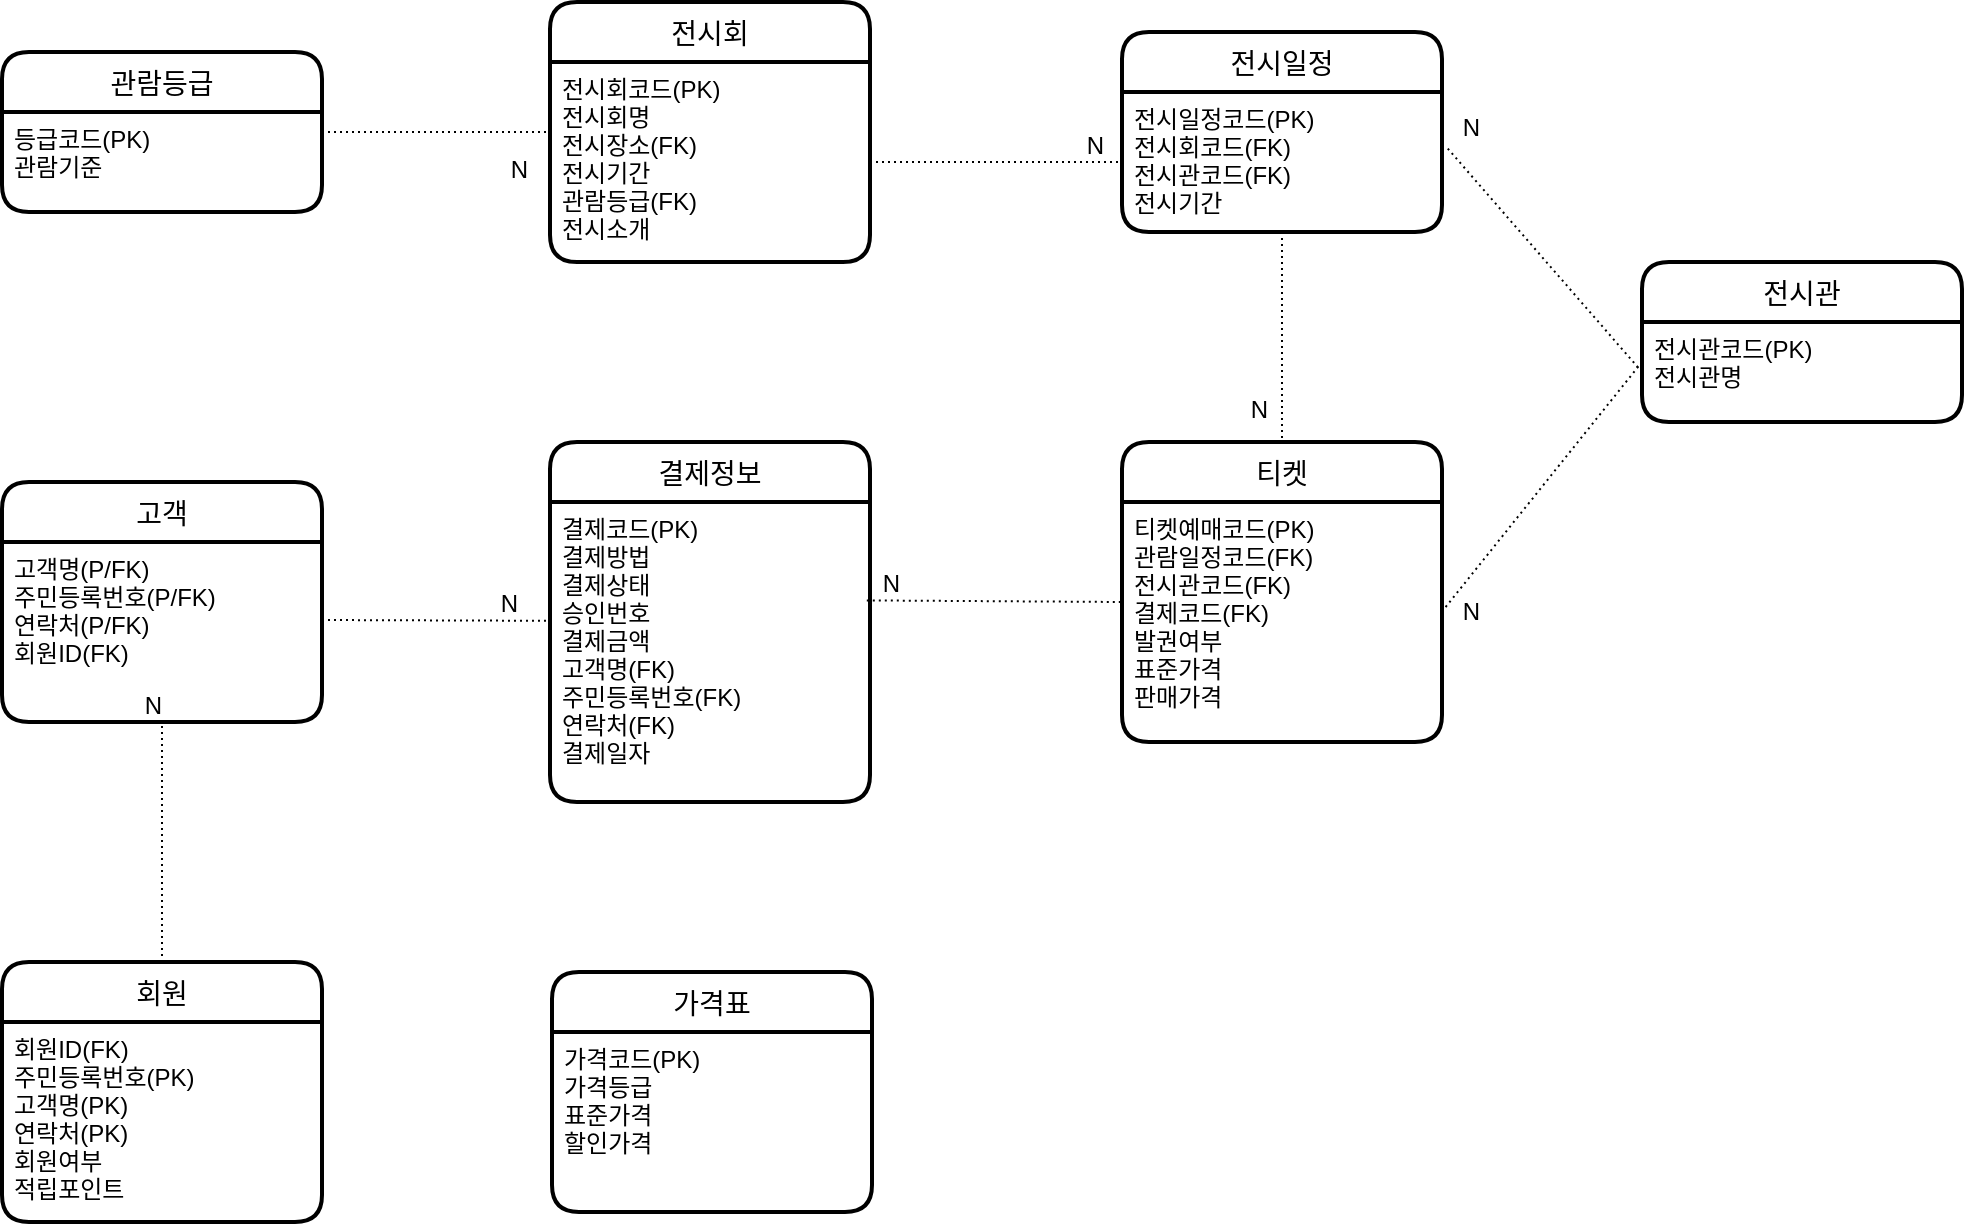 <mxfile version="14.7.6" type="github">
  <diagram id="9ud_CvthRlFBfAn6rgvB" name="Page-1">
    <mxGraphModel dx="1502" dy="635" grid="1" gridSize="10" guides="1" tooltips="1" connect="1" arrows="1" fold="1" page="1" pageScale="1" pageWidth="1169" pageHeight="827" math="0" shadow="0">
      <root>
        <mxCell id="0" />
        <mxCell id="1" parent="0" />
        <mxCell id="nTfy8VNtd-SwfBslAo3l-1" value="전시관" style="swimlane;childLayout=stackLayout;horizontal=1;startSize=30;horizontalStack=0;rounded=1;fontSize=14;fontStyle=0;strokeWidth=2;resizeParent=0;resizeLast=1;shadow=0;dashed=0;align=center;" vertex="1" parent="1">
          <mxGeometry x="970" y="230" width="160" height="80" as="geometry" />
        </mxCell>
        <mxCell id="nTfy8VNtd-SwfBslAo3l-2" value="전시관코드(PK)&#xa;전시관명" style="align=left;strokeColor=none;fillColor=none;spacingLeft=4;fontSize=12;verticalAlign=top;resizable=0;rotatable=0;part=1;" vertex="1" parent="nTfy8VNtd-SwfBslAo3l-1">
          <mxGeometry y="30" width="160" height="50" as="geometry" />
        </mxCell>
        <mxCell id="nTfy8VNtd-SwfBslAo3l-3" value="관람등급" style="swimlane;childLayout=stackLayout;horizontal=1;startSize=30;horizontalStack=0;rounded=1;fontSize=14;fontStyle=0;strokeWidth=2;resizeParent=0;resizeLast=1;shadow=0;dashed=0;align=center;" vertex="1" parent="1">
          <mxGeometry x="150" y="125" width="160" height="80" as="geometry" />
        </mxCell>
        <mxCell id="nTfy8VNtd-SwfBslAo3l-4" value="등급코드(PK)&#xa;관람기준" style="align=left;strokeColor=none;fillColor=none;spacingLeft=4;fontSize=12;verticalAlign=top;resizable=0;rotatable=0;part=1;" vertex="1" parent="nTfy8VNtd-SwfBslAo3l-3">
          <mxGeometry y="30" width="160" height="50" as="geometry" />
        </mxCell>
        <mxCell id="nTfy8VNtd-SwfBslAo3l-5" value="전시회" style="swimlane;childLayout=stackLayout;horizontal=1;startSize=30;horizontalStack=0;rounded=1;fontSize=14;fontStyle=0;strokeWidth=2;resizeParent=0;resizeLast=1;shadow=0;dashed=0;align=center;" vertex="1" parent="1">
          <mxGeometry x="424" y="100" width="160" height="130" as="geometry" />
        </mxCell>
        <mxCell id="nTfy8VNtd-SwfBslAo3l-6" value="전시회코드(PK)&#xa;전시회명&#xa;전시장소(FK)&#xa;전시기간&#xa;관람등급(FK)&#xa;전시소개" style="align=left;strokeColor=none;fillColor=none;spacingLeft=4;fontSize=12;verticalAlign=top;resizable=0;rotatable=0;part=1;" vertex="1" parent="nTfy8VNtd-SwfBslAo3l-5">
          <mxGeometry y="30" width="160" height="100" as="geometry" />
        </mxCell>
        <mxCell id="nTfy8VNtd-SwfBslAo3l-7" value="전시일정" style="swimlane;childLayout=stackLayout;horizontal=1;startSize=30;horizontalStack=0;rounded=1;fontSize=14;fontStyle=0;strokeWidth=2;resizeParent=0;resizeLast=1;shadow=0;dashed=0;align=center;" vertex="1" parent="1">
          <mxGeometry x="710" y="115" width="160" height="100" as="geometry" />
        </mxCell>
        <mxCell id="nTfy8VNtd-SwfBslAo3l-8" value="전시일정코드(PK)&#xa;전시회코드(FK)&#xa;전시관코드(FK)&#xa;전시기간" style="align=left;strokeColor=none;fillColor=none;spacingLeft=4;fontSize=12;verticalAlign=top;resizable=0;rotatable=0;part=1;" vertex="1" parent="nTfy8VNtd-SwfBslAo3l-7">
          <mxGeometry y="30" width="160" height="70" as="geometry" />
        </mxCell>
        <mxCell id="nTfy8VNtd-SwfBslAo3l-11" value="" style="endArrow=none;html=1;rounded=0;dashed=1;dashPattern=1 2;fontSize=12;entryX=0;entryY=0.5;entryDx=0;entryDy=0;" edge="1" parent="1" target="nTfy8VNtd-SwfBslAo3l-5">
          <mxGeometry relative="1" as="geometry">
            <mxPoint x="310" y="165" as="sourcePoint" />
            <mxPoint x="410" y="176" as="targetPoint" />
          </mxGeometry>
        </mxCell>
        <mxCell id="nTfy8VNtd-SwfBslAo3l-12" value="N" style="resizable=0;html=1;align=right;verticalAlign=bottom;" connectable="0" vertex="1" parent="nTfy8VNtd-SwfBslAo3l-11">
          <mxGeometry x="1" relative="1" as="geometry">
            <mxPoint x="-11" y="27" as="offset" />
          </mxGeometry>
        </mxCell>
        <mxCell id="nTfy8VNtd-SwfBslAo3l-13" value="" style="endArrow=none;html=1;rounded=0;dashed=1;dashPattern=1 2;fontSize=12;exitX=1;exitY=0.5;exitDx=0;exitDy=0;entryX=0;entryY=0.5;entryDx=0;entryDy=0;" edge="1" parent="1" source="nTfy8VNtd-SwfBslAo3l-6" target="nTfy8VNtd-SwfBslAo3l-8">
          <mxGeometry relative="1" as="geometry">
            <mxPoint x="584.0" y="172.2" as="sourcePoint" />
            <mxPoint x="690" y="174" as="targetPoint" />
          </mxGeometry>
        </mxCell>
        <mxCell id="nTfy8VNtd-SwfBslAo3l-14" value="N" style="resizable=0;html=1;align=right;verticalAlign=bottom;" connectable="0" vertex="1" parent="nTfy8VNtd-SwfBslAo3l-13">
          <mxGeometry x="1" relative="1" as="geometry">
            <mxPoint x="-9" as="offset" />
          </mxGeometry>
        </mxCell>
        <mxCell id="nTfy8VNtd-SwfBslAo3l-15" value="티켓" style="swimlane;childLayout=stackLayout;horizontal=1;startSize=30;horizontalStack=0;rounded=1;fontSize=14;fontStyle=0;strokeWidth=2;resizeParent=0;resizeLast=1;shadow=0;dashed=0;align=center;" vertex="1" parent="1">
          <mxGeometry x="710" y="320" width="160" height="150" as="geometry" />
        </mxCell>
        <mxCell id="nTfy8VNtd-SwfBslAo3l-16" value="티켓예매코드(PK)&#xa;관람일정코드(FK)&#xa;전시관코드(FK)&#xa;결제코드(FK)&#xa;발권여부&#xa;표준가격&#xa;판매가격" style="align=left;strokeColor=none;fillColor=none;spacingLeft=4;fontSize=12;verticalAlign=top;resizable=0;rotatable=0;part=1;" vertex="1" parent="nTfy8VNtd-SwfBslAo3l-15">
          <mxGeometry y="30" width="160" height="120" as="geometry" />
        </mxCell>
        <mxCell id="nTfy8VNtd-SwfBslAo3l-19" value="결제정보" style="swimlane;childLayout=stackLayout;horizontal=1;startSize=30;horizontalStack=0;rounded=1;fontSize=14;fontStyle=0;strokeWidth=2;resizeParent=0;resizeLast=1;shadow=0;dashed=0;align=center;" vertex="1" parent="1">
          <mxGeometry x="424" y="320" width="160" height="180" as="geometry" />
        </mxCell>
        <mxCell id="nTfy8VNtd-SwfBslAo3l-20" value="" style="endArrow=none;html=1;rounded=0;dashed=1;dashPattern=1 2;fontSize=12;exitX=0.99;exitY=0.328;exitDx=0;exitDy=0;exitPerimeter=0;" edge="1" parent="nTfy8VNtd-SwfBslAo3l-19" source="nTfy8VNtd-SwfBslAo3l-22">
          <mxGeometry relative="1" as="geometry">
            <mxPoint x="156" y="80" as="sourcePoint" />
            <mxPoint x="286" y="80" as="targetPoint" />
          </mxGeometry>
        </mxCell>
        <mxCell id="nTfy8VNtd-SwfBslAo3l-21" value="N" style="resizable=0;html=1;align=right;verticalAlign=bottom;" connectable="0" vertex="1" parent="nTfy8VNtd-SwfBslAo3l-20">
          <mxGeometry x="1" relative="1" as="geometry">
            <mxPoint x="-110" as="offset" />
          </mxGeometry>
        </mxCell>
        <mxCell id="nTfy8VNtd-SwfBslAo3l-22" value="결제코드(PK)&#xa;결제방법&#xa;결제상태&#xa;승인번호&#xa;결제금액&#xa;고객명(FK)&#xa;주민등록번호(FK)&#xa;연락처(FK)&#xa;결제일자" style="align=left;strokeColor=none;fillColor=none;spacingLeft=4;fontSize=12;verticalAlign=top;resizable=0;rotatable=0;part=1;" vertex="1" parent="nTfy8VNtd-SwfBslAo3l-19">
          <mxGeometry y="30" width="160" height="150" as="geometry" />
        </mxCell>
        <mxCell id="nTfy8VNtd-SwfBslAo3l-23" value="고객" style="swimlane;childLayout=stackLayout;horizontal=1;startSize=30;horizontalStack=0;rounded=1;fontSize=14;fontStyle=0;strokeWidth=2;resizeParent=0;resizeLast=1;shadow=0;dashed=0;align=center;" vertex="1" parent="1">
          <mxGeometry x="150" y="340" width="160" height="120" as="geometry" />
        </mxCell>
        <mxCell id="nTfy8VNtd-SwfBslAo3l-24" value="고객명(P/FK)&#xa;주민등록번호(P/FK)&#xa;연락처(P/FK)&#xa;회원ID(FK)" style="align=left;strokeColor=none;fillColor=none;spacingLeft=4;fontSize=12;verticalAlign=top;resizable=0;rotatable=0;part=1;" vertex="1" parent="nTfy8VNtd-SwfBslAo3l-23">
          <mxGeometry y="30" width="160" height="90" as="geometry" />
        </mxCell>
        <mxCell id="nTfy8VNtd-SwfBslAo3l-25" value="" style="endArrow=none;html=1;rounded=0;dashed=1;dashPattern=1 2;fontSize=12;entryX=-0.001;entryY=0.396;entryDx=0;entryDy=0;entryPerimeter=0;" edge="1" parent="1" target="nTfy8VNtd-SwfBslAo3l-22">
          <mxGeometry relative="1" as="geometry">
            <mxPoint x="310" y="409" as="sourcePoint" />
            <mxPoint x="430" y="407" as="targetPoint" />
          </mxGeometry>
        </mxCell>
        <mxCell id="nTfy8VNtd-SwfBslAo3l-26" value="N" style="resizable=0;html=1;align=right;verticalAlign=bottom;" connectable="0" vertex="1" parent="nTfy8VNtd-SwfBslAo3l-25">
          <mxGeometry x="1" relative="1" as="geometry">
            <mxPoint x="-15" as="offset" />
          </mxGeometry>
        </mxCell>
        <mxCell id="nTfy8VNtd-SwfBslAo3l-27" value="회원" style="swimlane;childLayout=stackLayout;horizontal=1;startSize=30;horizontalStack=0;rounded=1;fontSize=14;fontStyle=0;strokeWidth=2;resizeParent=0;resizeLast=1;shadow=0;dashed=0;align=center;" vertex="1" parent="1">
          <mxGeometry x="150" y="580" width="160" height="130" as="geometry" />
        </mxCell>
        <mxCell id="nTfy8VNtd-SwfBslAo3l-28" value="회원ID(FK)&#xa;주민등록번호(PK)&#xa;고객명(PK)&#xa;연락처(PK)&#xa;회원여부&#xa;적립포인트" style="align=left;strokeColor=none;fillColor=none;spacingLeft=4;fontSize=12;verticalAlign=top;resizable=0;rotatable=0;part=1;" vertex="1" parent="nTfy8VNtd-SwfBslAo3l-27">
          <mxGeometry y="30" width="160" height="100" as="geometry" />
        </mxCell>
        <mxCell id="nTfy8VNtd-SwfBslAo3l-29" value="" style="endArrow=none;html=1;rounded=0;dashed=1;dashPattern=1 2;fontSize=12;exitX=0.5;exitY=0;exitDx=0;exitDy=0;entryX=0.5;entryY=1;entryDx=0;entryDy=0;" edge="1" parent="1" source="nTfy8VNtd-SwfBslAo3l-27" target="nTfy8VNtd-SwfBslAo3l-24">
          <mxGeometry relative="1" as="geometry">
            <mxPoint x="230" y="550" as="sourcePoint" />
            <mxPoint x="390" y="550" as="targetPoint" />
          </mxGeometry>
        </mxCell>
        <mxCell id="nTfy8VNtd-SwfBslAo3l-30" value="N" style="resizable=0;html=1;align=right;verticalAlign=bottom;" connectable="0" vertex="1" parent="nTfy8VNtd-SwfBslAo3l-29">
          <mxGeometry x="1" relative="1" as="geometry" />
        </mxCell>
        <mxCell id="nTfy8VNtd-SwfBslAo3l-31" value="가격표" style="swimlane;childLayout=stackLayout;horizontal=1;startSize=30;horizontalStack=0;rounded=1;fontSize=14;fontStyle=0;strokeWidth=2;resizeParent=0;resizeLast=1;shadow=0;dashed=0;align=center;" vertex="1" parent="1">
          <mxGeometry x="425" y="585" width="160" height="120" as="geometry" />
        </mxCell>
        <mxCell id="nTfy8VNtd-SwfBslAo3l-32" value="가격코드(PK)&#xa;가격등급&#xa;표준가격&#xa;할인가격" style="align=left;strokeColor=none;fillColor=none;spacingLeft=4;fontSize=12;verticalAlign=top;resizable=0;rotatable=0;part=1;" vertex="1" parent="nTfy8VNtd-SwfBslAo3l-31">
          <mxGeometry y="30" width="160" height="90" as="geometry" />
        </mxCell>
        <mxCell id="nTfy8VNtd-SwfBslAo3l-33" value="" style="endArrow=none;html=1;rounded=0;dashed=1;dashPattern=1 2;entryX=1.01;entryY=0.383;entryDx=0;entryDy=0;entryPerimeter=0;exitX=0;exitY=0.5;exitDx=0;exitDy=0;" edge="1" parent="1" source="nTfy8VNtd-SwfBslAo3l-2" target="nTfy8VNtd-SwfBslAo3l-8">
          <mxGeometry relative="1" as="geometry">
            <mxPoint x="1060" y="230" as="sourcePoint" />
            <mxPoint x="1220" y="230" as="targetPoint" />
          </mxGeometry>
        </mxCell>
        <mxCell id="nTfy8VNtd-SwfBslAo3l-34" value="N" style="resizable=0;html=1;align=right;verticalAlign=bottom;" connectable="0" vertex="1" parent="nTfy8VNtd-SwfBslAo3l-33">
          <mxGeometry x="1" relative="1" as="geometry">
            <mxPoint x="18" as="offset" />
          </mxGeometry>
        </mxCell>
        <mxCell id="nTfy8VNtd-SwfBslAo3l-36" value="" style="endArrow=none;html=1;rounded=0;dashed=1;dashPattern=1 2;entryX=1.005;entryY=0.448;entryDx=0;entryDy=0;entryPerimeter=0;" edge="1" parent="1" target="nTfy8VNtd-SwfBslAo3l-16">
          <mxGeometry relative="1" as="geometry">
            <mxPoint x="970" y="280" as="sourcePoint" />
            <mxPoint x="881.6" y="181.81" as="targetPoint" />
          </mxGeometry>
        </mxCell>
        <mxCell id="nTfy8VNtd-SwfBslAo3l-37" value="N" style="resizable=0;html=1;align=right;verticalAlign=bottom;" connectable="0" vertex="1" parent="nTfy8VNtd-SwfBslAo3l-36">
          <mxGeometry x="1" relative="1" as="geometry">
            <mxPoint x="19" y="10" as="offset" />
          </mxGeometry>
        </mxCell>
        <mxCell id="nTfy8VNtd-SwfBslAo3l-38" value="" style="endArrow=none;html=1;rounded=0;dashed=1;dashPattern=1 2;entryX=0.5;entryY=0;entryDx=0;entryDy=0;exitX=0.5;exitY=1;exitDx=0;exitDy=0;" edge="1" parent="1" source="nTfy8VNtd-SwfBslAo3l-8" target="nTfy8VNtd-SwfBslAo3l-15">
          <mxGeometry relative="1" as="geometry">
            <mxPoint x="490" y="230" as="sourcePoint" />
            <mxPoint x="650" y="230" as="targetPoint" />
          </mxGeometry>
        </mxCell>
        <mxCell id="nTfy8VNtd-SwfBslAo3l-39" value="N" style="resizable=0;html=1;align=right;verticalAlign=bottom;" connectable="0" vertex="1" parent="nTfy8VNtd-SwfBslAo3l-38">
          <mxGeometry x="1" relative="1" as="geometry">
            <mxPoint x="-7" y="-8" as="offset" />
          </mxGeometry>
        </mxCell>
      </root>
    </mxGraphModel>
  </diagram>
</mxfile>
